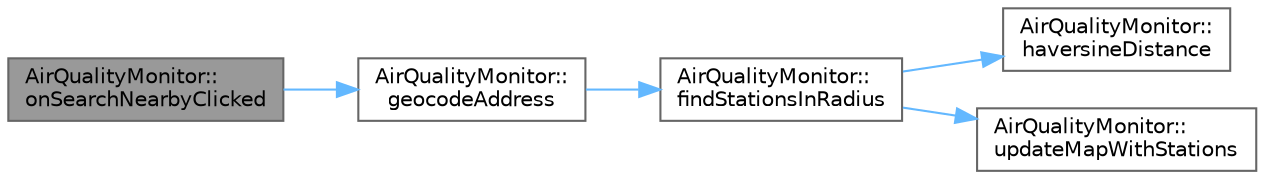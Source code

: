 digraph "AirQualityMonitor::onSearchNearbyClicked"
{
 // LATEX_PDF_SIZE
  bgcolor="transparent";
  edge [fontname=Helvetica,fontsize=10,labelfontname=Helvetica,labelfontsize=10];
  node [fontname=Helvetica,fontsize=10,shape=box,height=0.2,width=0.4];
  rankdir="LR";
  Node1 [id="Node000001",label="AirQualityMonitor::\lonSearchNearbyClicked",height=0.2,width=0.4,color="gray40", fillcolor="grey60", style="filled", fontcolor="black",tooltip="Obsługuje kliknięcie przycisku \"Szukaj w pobliżu\"."];
  Node1 -> Node2 [id="edge1_Node000001_Node000002",color="steelblue1",style="solid",tooltip=" "];
  Node2 [id="Node000002",label="AirQualityMonitor::\lgeocodeAddress",height=0.2,width=0.4,color="grey40", fillcolor="white", style="filled",URL="$class_air_quality_monitor.html#a4abdf2fe50f69d8bbe3542546ab8ff30",tooltip="Konwertuje adres na współrzędne geograficzne."];
  Node2 -> Node3 [id="edge2_Node000002_Node000003",color="steelblue1",style="solid",tooltip=" "];
  Node3 [id="Node000003",label="AirQualityMonitor::\lfindStationsInRadius",height=0.2,width=0.4,color="grey40", fillcolor="white", style="filled",URL="$class_air_quality_monitor.html#ac5704e0d80e36d04b1e1308b7ac0ea12",tooltip="Znajduje stacje w promieniu od współrzędnych."];
  Node3 -> Node4 [id="edge3_Node000003_Node000004",color="steelblue1",style="solid",tooltip=" "];
  Node4 [id="Node000004",label="AirQualityMonitor::\lhaversineDistance",height=0.2,width=0.4,color="grey40", fillcolor="white", style="filled",URL="$class_air_quality_monitor.html#a80dc34f2ddc776c2a23dae911f994150",tooltip="Oblicza odległość między dwoma punktami geograficznymi."];
  Node3 -> Node5 [id="edge4_Node000003_Node000005",color="steelblue1",style="solid",tooltip=" "];
  Node5 [id="Node000005",label="AirQualityMonitor::\lupdateMapWithStations",height=0.2,width=0.4,color="grey40", fillcolor="white", style="filled",URL="$class_air_quality_monitor.html#a4b738a6079bab6f726ab3cf721b2f58d",tooltip="Aktualizuje mapę znacznikami stacji."];
}
